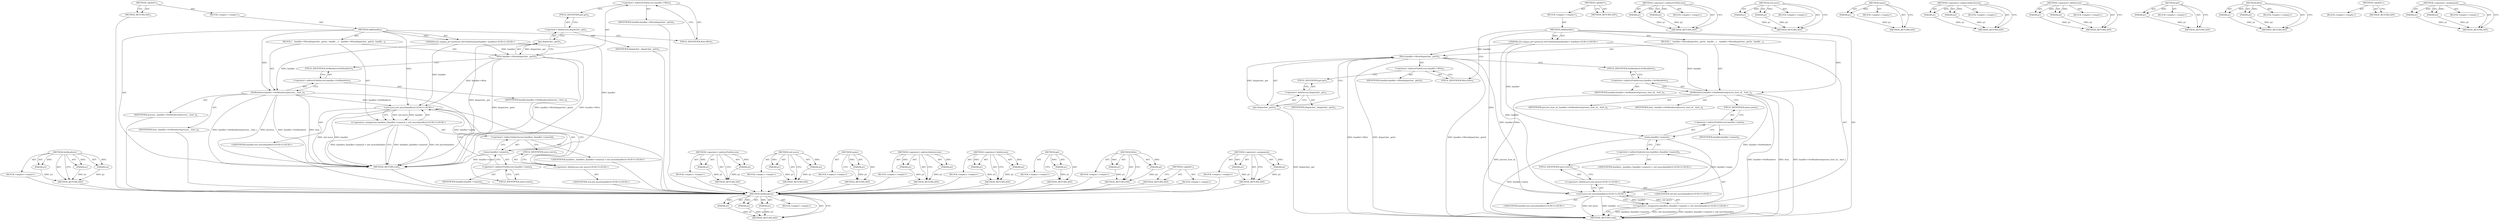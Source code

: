 digraph "&lt;operator&gt;.assignment" {
vulnerable_73 [label=<(METHOD,SetRenderer)>];
vulnerable_74 [label=<(PARAM,p1)>];
vulnerable_75 [label=<(PARAM,p2)>];
vulnerable_76 [label=<(PARAM,p3)>];
vulnerable_77 [label=<(BLOCK,&lt;empty&gt;,&lt;empty&gt;)>];
vulnerable_78 [label=<(METHOD_RETURN,ANY)>];
vulnerable_6 [label=<(METHOD,&lt;global&gt;)<SUB>1</SUB>>];
vulnerable_7 [label=<(BLOCK,&lt;empty&gt;,&lt;empty&gt;)<SUB>1</SUB>>];
vulnerable_8 [label=<(METHOD,AddHandler)<SUB>1</SUB>>];
vulnerable_9 [label="<(PARAM,std::unique_ptr&lt;protocol::DevToolsDomainHandler&gt; handler)<SUB>2</SUB>>"];
vulnerable_10 [label=<(BLOCK,{
   handler-&gt;Wire(dispatcher_.get());
  handle...,{
   handler-&gt;Wire(dispatcher_.get());
  handle...)<SUB>2</SUB>>];
vulnerable_11 [label=<(Wire,handler-&gt;Wire(dispatcher_.get()))<SUB>3</SUB>>];
vulnerable_12 [label=<(&lt;operator&gt;.indirectFieldAccess,handler-&gt;Wire)<SUB>3</SUB>>];
vulnerable_13 [label=<(IDENTIFIER,handler,handler-&gt;Wire(dispatcher_.get()))<SUB>3</SUB>>];
vulnerable_14 [label=<(FIELD_IDENTIFIER,Wire,Wire)<SUB>3</SUB>>];
vulnerable_15 [label=<(get,dispatcher_.get())<SUB>3</SUB>>];
vulnerable_16 [label=<(&lt;operator&gt;.fieldAccess,dispatcher_.get)<SUB>3</SUB>>];
vulnerable_17 [label=<(IDENTIFIER,dispatcher_,dispatcher_.get())<SUB>3</SUB>>];
vulnerable_18 [label=<(FIELD_IDENTIFIER,get,get)<SUB>3</SUB>>];
vulnerable_19 [label=<(SetRenderer,handler-&gt;SetRenderer(process_, host_))<SUB>4</SUB>>];
vulnerable_20 [label=<(&lt;operator&gt;.indirectFieldAccess,handler-&gt;SetRenderer)<SUB>4</SUB>>];
vulnerable_21 [label=<(IDENTIFIER,handler,handler-&gt;SetRenderer(process_, host_))<SUB>4</SUB>>];
vulnerable_22 [label=<(FIELD_IDENTIFIER,SetRenderer,SetRenderer)<SUB>4</SUB>>];
vulnerable_23 [label=<(IDENTIFIER,process_,handler-&gt;SetRenderer(process_, host_))<SUB>4</SUB>>];
vulnerable_24 [label=<(IDENTIFIER,host_,handler-&gt;SetRenderer(process_, host_))<SUB>4</SUB>>];
vulnerable_25 [label="<(&lt;operator&gt;.assignment,handlers_[handler-&gt;name()] = std::move(handler))<SUB>5</SUB>>"];
vulnerable_26 [label=<(&lt;operator&gt;.indirectIndexAccess,handlers_[handler-&gt;name()])<SUB>5</SUB>>];
vulnerable_27 [label="<(IDENTIFIER,handlers_,handlers_[handler-&gt;name()] = std::move(handler))<SUB>5</SUB>>"];
vulnerable_28 [label=<(name,handler-&gt;name())<SUB>5</SUB>>];
vulnerable_29 [label=<(&lt;operator&gt;.indirectFieldAccess,handler-&gt;name)<SUB>5</SUB>>];
vulnerable_30 [label=<(IDENTIFIER,handler,handler-&gt;name())<SUB>5</SUB>>];
vulnerable_31 [label=<(FIELD_IDENTIFIER,name,name)<SUB>5</SUB>>];
vulnerable_32 [label="<(std.move,std::move(handler))<SUB>5</SUB>>"];
vulnerable_33 [label="<(&lt;operator&gt;.fieldAccess,std::move)<SUB>5</SUB>>"];
vulnerable_34 [label="<(IDENTIFIER,std,std::move(handler))<SUB>5</SUB>>"];
vulnerable_35 [label=<(FIELD_IDENTIFIER,move,move)<SUB>5</SUB>>];
vulnerable_36 [label="<(IDENTIFIER,handler,std::move(handler))<SUB>5</SUB>>"];
vulnerable_37 [label=<(METHOD_RETURN,void)<SUB>1</SUB>>];
vulnerable_39 [label=<(METHOD_RETURN,ANY)<SUB>1</SUB>>];
vulnerable_59 [label=<(METHOD,&lt;operator&gt;.indirectFieldAccess)>];
vulnerable_60 [label=<(PARAM,p1)>];
vulnerable_61 [label=<(PARAM,p2)>];
vulnerable_62 [label=<(BLOCK,&lt;empty&gt;,&lt;empty&gt;)>];
vulnerable_63 [label=<(METHOD_RETURN,ANY)>];
vulnerable_93 [label=<(METHOD,std.move)>];
vulnerable_94 [label=<(PARAM,p1)>];
vulnerable_95 [label=<(PARAM,p2)>];
vulnerable_96 [label=<(BLOCK,&lt;empty&gt;,&lt;empty&gt;)>];
vulnerable_97 [label=<(METHOD_RETURN,ANY)>];
vulnerable_89 [label=<(METHOD,name)>];
vulnerable_90 [label=<(PARAM,p1)>];
vulnerable_91 [label=<(BLOCK,&lt;empty&gt;,&lt;empty&gt;)>];
vulnerable_92 [label=<(METHOD_RETURN,ANY)>];
vulnerable_84 [label=<(METHOD,&lt;operator&gt;.indirectIndexAccess)>];
vulnerable_85 [label=<(PARAM,p1)>];
vulnerable_86 [label=<(PARAM,p2)>];
vulnerable_87 [label=<(BLOCK,&lt;empty&gt;,&lt;empty&gt;)>];
vulnerable_88 [label=<(METHOD_RETURN,ANY)>];
vulnerable_68 [label=<(METHOD,&lt;operator&gt;.fieldAccess)>];
vulnerable_69 [label=<(PARAM,p1)>];
vulnerable_70 [label=<(PARAM,p2)>];
vulnerable_71 [label=<(BLOCK,&lt;empty&gt;,&lt;empty&gt;)>];
vulnerable_72 [label=<(METHOD_RETURN,ANY)>];
vulnerable_64 [label=<(METHOD,get)>];
vulnerable_65 [label=<(PARAM,p1)>];
vulnerable_66 [label=<(BLOCK,&lt;empty&gt;,&lt;empty&gt;)>];
vulnerable_67 [label=<(METHOD_RETURN,ANY)>];
vulnerable_54 [label=<(METHOD,Wire)>];
vulnerable_55 [label=<(PARAM,p1)>];
vulnerable_56 [label=<(PARAM,p2)>];
vulnerable_57 [label=<(BLOCK,&lt;empty&gt;,&lt;empty&gt;)>];
vulnerable_58 [label=<(METHOD_RETURN,ANY)>];
vulnerable_48 [label=<(METHOD,&lt;global&gt;)<SUB>1</SUB>>];
vulnerable_49 [label=<(BLOCK,&lt;empty&gt;,&lt;empty&gt;)>];
vulnerable_50 [label=<(METHOD_RETURN,ANY)>];
vulnerable_79 [label=<(METHOD,&lt;operator&gt;.assignment)>];
vulnerable_80 [label=<(PARAM,p1)>];
vulnerable_81 [label=<(PARAM,p2)>];
vulnerable_82 [label=<(BLOCK,&lt;empty&gt;,&lt;empty&gt;)>];
vulnerable_83 [label=<(METHOD_RETURN,ANY)>];
fixed_73 [label=<(METHOD,SetRenderer)>];
fixed_74 [label=<(PARAM,p1)>];
fixed_75 [label=<(PARAM,p2)>];
fixed_76 [label=<(PARAM,p3)>];
fixed_77 [label=<(BLOCK,&lt;empty&gt;,&lt;empty&gt;)>];
fixed_78 [label=<(METHOD_RETURN,ANY)>];
fixed_6 [label=<(METHOD,&lt;global&gt;)<SUB>1</SUB>>];
fixed_7 [label=<(BLOCK,&lt;empty&gt;,&lt;empty&gt;)<SUB>1</SUB>>];
fixed_8 [label=<(METHOD,AddHandler)<SUB>1</SUB>>];
fixed_9 [label="<(PARAM,std::unique_ptr&lt;protocol::DevToolsDomainHandler&gt; handler)<SUB>2</SUB>>"];
fixed_10 [label=<(BLOCK,{
   handler-&gt;Wire(dispatcher_.get());
  handle...,{
   handler-&gt;Wire(dispatcher_.get());
  handle...)<SUB>2</SUB>>];
fixed_11 [label=<(Wire,handler-&gt;Wire(dispatcher_.get()))<SUB>3</SUB>>];
fixed_12 [label=<(&lt;operator&gt;.indirectFieldAccess,handler-&gt;Wire)<SUB>3</SUB>>];
fixed_13 [label=<(IDENTIFIER,handler,handler-&gt;Wire(dispatcher_.get()))<SUB>3</SUB>>];
fixed_14 [label=<(FIELD_IDENTIFIER,Wire,Wire)<SUB>3</SUB>>];
fixed_15 [label=<(get,dispatcher_.get())<SUB>3</SUB>>];
fixed_16 [label=<(&lt;operator&gt;.fieldAccess,dispatcher_.get)<SUB>3</SUB>>];
fixed_17 [label=<(IDENTIFIER,dispatcher_,dispatcher_.get())<SUB>3</SUB>>];
fixed_18 [label=<(FIELD_IDENTIFIER,get,get)<SUB>3</SUB>>];
fixed_19 [label=<(SetRenderer,handler-&gt;SetRenderer(process_host_id_, host_))<SUB>4</SUB>>];
fixed_20 [label=<(&lt;operator&gt;.indirectFieldAccess,handler-&gt;SetRenderer)<SUB>4</SUB>>];
fixed_21 [label=<(IDENTIFIER,handler,handler-&gt;SetRenderer(process_host_id_, host_))<SUB>4</SUB>>];
fixed_22 [label=<(FIELD_IDENTIFIER,SetRenderer,SetRenderer)<SUB>4</SUB>>];
fixed_23 [label=<(IDENTIFIER,process_host_id_,handler-&gt;SetRenderer(process_host_id_, host_))<SUB>4</SUB>>];
fixed_24 [label=<(IDENTIFIER,host_,handler-&gt;SetRenderer(process_host_id_, host_))<SUB>4</SUB>>];
fixed_25 [label="<(&lt;operator&gt;.assignment,handlers_[handler-&gt;name()] = std::move(handler))<SUB>5</SUB>>"];
fixed_26 [label=<(&lt;operator&gt;.indirectIndexAccess,handlers_[handler-&gt;name()])<SUB>5</SUB>>];
fixed_27 [label="<(IDENTIFIER,handlers_,handlers_[handler-&gt;name()] = std::move(handler))<SUB>5</SUB>>"];
fixed_28 [label=<(name,handler-&gt;name())<SUB>5</SUB>>];
fixed_29 [label=<(&lt;operator&gt;.indirectFieldAccess,handler-&gt;name)<SUB>5</SUB>>];
fixed_30 [label=<(IDENTIFIER,handler,handler-&gt;name())<SUB>5</SUB>>];
fixed_31 [label=<(FIELD_IDENTIFIER,name,name)<SUB>5</SUB>>];
fixed_32 [label="<(std.move,std::move(handler))<SUB>5</SUB>>"];
fixed_33 [label="<(&lt;operator&gt;.fieldAccess,std::move)<SUB>5</SUB>>"];
fixed_34 [label="<(IDENTIFIER,std,std::move(handler))<SUB>5</SUB>>"];
fixed_35 [label=<(FIELD_IDENTIFIER,move,move)<SUB>5</SUB>>];
fixed_36 [label="<(IDENTIFIER,handler,std::move(handler))<SUB>5</SUB>>"];
fixed_37 [label=<(METHOD_RETURN,void)<SUB>1</SUB>>];
fixed_39 [label=<(METHOD_RETURN,ANY)<SUB>1</SUB>>];
fixed_59 [label=<(METHOD,&lt;operator&gt;.indirectFieldAccess)>];
fixed_60 [label=<(PARAM,p1)>];
fixed_61 [label=<(PARAM,p2)>];
fixed_62 [label=<(BLOCK,&lt;empty&gt;,&lt;empty&gt;)>];
fixed_63 [label=<(METHOD_RETURN,ANY)>];
fixed_93 [label=<(METHOD,std.move)>];
fixed_94 [label=<(PARAM,p1)>];
fixed_95 [label=<(PARAM,p2)>];
fixed_96 [label=<(BLOCK,&lt;empty&gt;,&lt;empty&gt;)>];
fixed_97 [label=<(METHOD_RETURN,ANY)>];
fixed_89 [label=<(METHOD,name)>];
fixed_90 [label=<(PARAM,p1)>];
fixed_91 [label=<(BLOCK,&lt;empty&gt;,&lt;empty&gt;)>];
fixed_92 [label=<(METHOD_RETURN,ANY)>];
fixed_84 [label=<(METHOD,&lt;operator&gt;.indirectIndexAccess)>];
fixed_85 [label=<(PARAM,p1)>];
fixed_86 [label=<(PARAM,p2)>];
fixed_87 [label=<(BLOCK,&lt;empty&gt;,&lt;empty&gt;)>];
fixed_88 [label=<(METHOD_RETURN,ANY)>];
fixed_68 [label=<(METHOD,&lt;operator&gt;.fieldAccess)>];
fixed_69 [label=<(PARAM,p1)>];
fixed_70 [label=<(PARAM,p2)>];
fixed_71 [label=<(BLOCK,&lt;empty&gt;,&lt;empty&gt;)>];
fixed_72 [label=<(METHOD_RETURN,ANY)>];
fixed_64 [label=<(METHOD,get)>];
fixed_65 [label=<(PARAM,p1)>];
fixed_66 [label=<(BLOCK,&lt;empty&gt;,&lt;empty&gt;)>];
fixed_67 [label=<(METHOD_RETURN,ANY)>];
fixed_54 [label=<(METHOD,Wire)>];
fixed_55 [label=<(PARAM,p1)>];
fixed_56 [label=<(PARAM,p2)>];
fixed_57 [label=<(BLOCK,&lt;empty&gt;,&lt;empty&gt;)>];
fixed_58 [label=<(METHOD_RETURN,ANY)>];
fixed_48 [label=<(METHOD,&lt;global&gt;)<SUB>1</SUB>>];
fixed_49 [label=<(BLOCK,&lt;empty&gt;,&lt;empty&gt;)>];
fixed_50 [label=<(METHOD_RETURN,ANY)>];
fixed_79 [label=<(METHOD,&lt;operator&gt;.assignment)>];
fixed_80 [label=<(PARAM,p1)>];
fixed_81 [label=<(PARAM,p2)>];
fixed_82 [label=<(BLOCK,&lt;empty&gt;,&lt;empty&gt;)>];
fixed_83 [label=<(METHOD_RETURN,ANY)>];
vulnerable_73 -> vulnerable_74  [key=0, label="AST: "];
vulnerable_73 -> vulnerable_74  [key=1, label="DDG: "];
vulnerable_73 -> vulnerable_77  [key=0, label="AST: "];
vulnerable_73 -> vulnerable_75  [key=0, label="AST: "];
vulnerable_73 -> vulnerable_75  [key=1, label="DDG: "];
vulnerable_73 -> vulnerable_78  [key=0, label="AST: "];
vulnerable_73 -> vulnerable_78  [key=1, label="CFG: "];
vulnerable_73 -> vulnerable_76  [key=0, label="AST: "];
vulnerable_73 -> vulnerable_76  [key=1, label="DDG: "];
vulnerable_74 -> vulnerable_78  [key=0, label="DDG: p1"];
vulnerable_75 -> vulnerable_78  [key=0, label="DDG: p2"];
vulnerable_76 -> vulnerable_78  [key=0, label="DDG: p3"];
vulnerable_77 -> fixed_73  [key=0];
vulnerable_78 -> fixed_73  [key=0];
vulnerable_6 -> vulnerable_7  [key=0, label="AST: "];
vulnerable_6 -> vulnerable_39  [key=0, label="AST: "];
vulnerable_6 -> vulnerable_39  [key=1, label="CFG: "];
vulnerable_7 -> vulnerable_8  [key=0, label="AST: "];
vulnerable_8 -> vulnerable_9  [key=0, label="AST: "];
vulnerable_8 -> vulnerable_9  [key=1, label="DDG: "];
vulnerable_8 -> vulnerable_10  [key=0, label="AST: "];
vulnerable_8 -> vulnerable_37  [key=0, label="AST: "];
vulnerable_8 -> vulnerable_14  [key=0, label="CFG: "];
vulnerable_8 -> vulnerable_19  [key=0, label="DDG: "];
vulnerable_8 -> vulnerable_32  [key=0, label="DDG: "];
vulnerable_9 -> vulnerable_11  [key=0, label="DDG: handler"];
vulnerable_9 -> vulnerable_19  [key=0, label="DDG: handler"];
vulnerable_9 -> vulnerable_32  [key=0, label="DDG: handler"];
vulnerable_9 -> vulnerable_28  [key=0, label="DDG: handler"];
vulnerable_10 -> vulnerable_11  [key=0, label="AST: "];
vulnerable_10 -> vulnerable_19  [key=0, label="AST: "];
vulnerable_10 -> vulnerable_25  [key=0, label="AST: "];
vulnerable_11 -> vulnerable_12  [key=0, label="AST: "];
vulnerable_11 -> vulnerable_15  [key=0, label="AST: "];
vulnerable_11 -> vulnerable_22  [key=0, label="CFG: "];
vulnerable_11 -> vulnerable_37  [key=0, label="DDG: handler-&gt;Wire"];
vulnerable_11 -> vulnerable_37  [key=1, label="DDG: dispatcher_.get()"];
vulnerable_11 -> vulnerable_37  [key=2, label="DDG: handler-&gt;Wire(dispatcher_.get())"];
vulnerable_11 -> vulnerable_32  [key=0, label="DDG: handler-&gt;Wire"];
vulnerable_12 -> vulnerable_13  [key=0, label="AST: "];
vulnerable_12 -> vulnerable_14  [key=0, label="AST: "];
vulnerable_12 -> vulnerable_18  [key=0, label="CFG: "];
vulnerable_13 -> fixed_73  [key=0];
vulnerable_14 -> vulnerable_12  [key=0, label="CFG: "];
vulnerable_15 -> vulnerable_16  [key=0, label="AST: "];
vulnerable_15 -> vulnerable_11  [key=0, label="CFG: "];
vulnerable_15 -> vulnerable_11  [key=1, label="DDG: dispatcher_.get"];
vulnerable_15 -> vulnerable_37  [key=0, label="DDG: dispatcher_.get"];
vulnerable_16 -> vulnerable_17  [key=0, label="AST: "];
vulnerable_16 -> vulnerable_18  [key=0, label="AST: "];
vulnerable_16 -> vulnerable_15  [key=0, label="CFG: "];
vulnerable_17 -> fixed_73  [key=0];
vulnerable_18 -> vulnerable_16  [key=0, label="CFG: "];
vulnerable_19 -> vulnerable_20  [key=0, label="AST: "];
vulnerable_19 -> vulnerable_23  [key=0, label="AST: "];
vulnerable_19 -> vulnerable_24  [key=0, label="AST: "];
vulnerable_19 -> vulnerable_31  [key=0, label="CFG: "];
vulnerable_19 -> vulnerable_37  [key=0, label="DDG: handler-&gt;SetRenderer"];
vulnerable_19 -> vulnerable_37  [key=1, label="DDG: host_"];
vulnerable_19 -> vulnerable_37  [key=2, label="DDG: handler-&gt;SetRenderer(process_, host_)"];
vulnerable_19 -> vulnerable_37  [key=3, label="DDG: process_"];
vulnerable_19 -> vulnerable_32  [key=0, label="DDG: handler-&gt;SetRenderer"];
vulnerable_20 -> vulnerable_21  [key=0, label="AST: "];
vulnerable_20 -> vulnerable_22  [key=0, label="AST: "];
vulnerable_20 -> vulnerable_19  [key=0, label="CFG: "];
vulnerable_21 -> fixed_73  [key=0];
vulnerable_22 -> vulnerable_20  [key=0, label="CFG: "];
vulnerable_23 -> fixed_73  [key=0];
vulnerable_24 -> fixed_73  [key=0];
vulnerable_25 -> vulnerable_26  [key=0, label="AST: "];
vulnerable_25 -> vulnerable_32  [key=0, label="AST: "];
vulnerable_25 -> vulnerable_37  [key=0, label="CFG: "];
vulnerable_25 -> vulnerable_37  [key=1, label="DDG: handlers_[handler-&gt;name()]"];
vulnerable_25 -> vulnerable_37  [key=2, label="DDG: std::move(handler)"];
vulnerable_25 -> vulnerable_37  [key=3, label="DDG: handlers_[handler-&gt;name()] = std::move(handler)"];
vulnerable_26 -> vulnerable_27  [key=0, label="AST: "];
vulnerable_26 -> vulnerable_28  [key=0, label="AST: "];
vulnerable_26 -> vulnerable_35  [key=0, label="CFG: "];
vulnerable_27 -> fixed_73  [key=0];
vulnerable_28 -> vulnerable_29  [key=0, label="AST: "];
vulnerable_28 -> vulnerable_26  [key=0, label="CFG: "];
vulnerable_28 -> vulnerable_37  [key=0, label="DDG: handler-&gt;name"];
vulnerable_28 -> vulnerable_32  [key=0, label="DDG: handler-&gt;name"];
vulnerable_29 -> vulnerable_30  [key=0, label="AST: "];
vulnerable_29 -> vulnerable_31  [key=0, label="AST: "];
vulnerable_29 -> vulnerable_28  [key=0, label="CFG: "];
vulnerable_30 -> fixed_73  [key=0];
vulnerable_31 -> vulnerable_29  [key=0, label="CFG: "];
vulnerable_32 -> vulnerable_33  [key=0, label="AST: "];
vulnerable_32 -> vulnerable_36  [key=0, label="AST: "];
vulnerable_32 -> vulnerable_25  [key=0, label="CFG: "];
vulnerable_32 -> vulnerable_25  [key=1, label="DDG: std::move"];
vulnerable_32 -> vulnerable_25  [key=2, label="DDG: handler"];
vulnerable_32 -> vulnerable_37  [key=0, label="DDG: std::move"];
vulnerable_32 -> vulnerable_37  [key=1, label="DDG: handler"];
vulnerable_33 -> vulnerable_34  [key=0, label="AST: "];
vulnerable_33 -> vulnerable_35  [key=0, label="AST: "];
vulnerable_33 -> vulnerable_32  [key=0, label="CFG: "];
vulnerable_34 -> fixed_73  [key=0];
vulnerable_35 -> vulnerable_33  [key=0, label="CFG: "];
vulnerable_36 -> fixed_73  [key=0];
vulnerable_37 -> fixed_73  [key=0];
vulnerable_39 -> fixed_73  [key=0];
vulnerable_59 -> vulnerable_60  [key=0, label="AST: "];
vulnerable_59 -> vulnerable_60  [key=1, label="DDG: "];
vulnerable_59 -> vulnerable_62  [key=0, label="AST: "];
vulnerable_59 -> vulnerable_61  [key=0, label="AST: "];
vulnerable_59 -> vulnerable_61  [key=1, label="DDG: "];
vulnerable_59 -> vulnerable_63  [key=0, label="AST: "];
vulnerable_59 -> vulnerable_63  [key=1, label="CFG: "];
vulnerable_60 -> vulnerable_63  [key=0, label="DDG: p1"];
vulnerable_61 -> vulnerable_63  [key=0, label="DDG: p2"];
vulnerable_62 -> fixed_73  [key=0];
vulnerable_63 -> fixed_73  [key=0];
vulnerable_93 -> vulnerable_94  [key=0, label="AST: "];
vulnerable_93 -> vulnerable_94  [key=1, label="DDG: "];
vulnerable_93 -> vulnerable_96  [key=0, label="AST: "];
vulnerable_93 -> vulnerable_95  [key=0, label="AST: "];
vulnerable_93 -> vulnerable_95  [key=1, label="DDG: "];
vulnerable_93 -> vulnerable_97  [key=0, label="AST: "];
vulnerable_93 -> vulnerable_97  [key=1, label="CFG: "];
vulnerable_94 -> vulnerable_97  [key=0, label="DDG: p1"];
vulnerable_95 -> vulnerable_97  [key=0, label="DDG: p2"];
vulnerable_96 -> fixed_73  [key=0];
vulnerable_97 -> fixed_73  [key=0];
vulnerable_89 -> vulnerable_90  [key=0, label="AST: "];
vulnerable_89 -> vulnerable_90  [key=1, label="DDG: "];
vulnerable_89 -> vulnerable_91  [key=0, label="AST: "];
vulnerable_89 -> vulnerable_92  [key=0, label="AST: "];
vulnerable_89 -> vulnerable_92  [key=1, label="CFG: "];
vulnerable_90 -> vulnerable_92  [key=0, label="DDG: p1"];
vulnerable_91 -> fixed_73  [key=0];
vulnerable_92 -> fixed_73  [key=0];
vulnerable_84 -> vulnerable_85  [key=0, label="AST: "];
vulnerable_84 -> vulnerable_85  [key=1, label="DDG: "];
vulnerable_84 -> vulnerable_87  [key=0, label="AST: "];
vulnerable_84 -> vulnerable_86  [key=0, label="AST: "];
vulnerable_84 -> vulnerable_86  [key=1, label="DDG: "];
vulnerable_84 -> vulnerable_88  [key=0, label="AST: "];
vulnerable_84 -> vulnerable_88  [key=1, label="CFG: "];
vulnerable_85 -> vulnerable_88  [key=0, label="DDG: p1"];
vulnerable_86 -> vulnerable_88  [key=0, label="DDG: p2"];
vulnerable_87 -> fixed_73  [key=0];
vulnerable_88 -> fixed_73  [key=0];
vulnerable_68 -> vulnerable_69  [key=0, label="AST: "];
vulnerable_68 -> vulnerable_69  [key=1, label="DDG: "];
vulnerable_68 -> vulnerable_71  [key=0, label="AST: "];
vulnerable_68 -> vulnerable_70  [key=0, label="AST: "];
vulnerable_68 -> vulnerable_70  [key=1, label="DDG: "];
vulnerable_68 -> vulnerable_72  [key=0, label="AST: "];
vulnerable_68 -> vulnerable_72  [key=1, label="CFG: "];
vulnerable_69 -> vulnerable_72  [key=0, label="DDG: p1"];
vulnerable_70 -> vulnerable_72  [key=0, label="DDG: p2"];
vulnerable_71 -> fixed_73  [key=0];
vulnerable_72 -> fixed_73  [key=0];
vulnerable_64 -> vulnerable_65  [key=0, label="AST: "];
vulnerable_64 -> vulnerable_65  [key=1, label="DDG: "];
vulnerable_64 -> vulnerable_66  [key=0, label="AST: "];
vulnerable_64 -> vulnerable_67  [key=0, label="AST: "];
vulnerable_64 -> vulnerable_67  [key=1, label="CFG: "];
vulnerable_65 -> vulnerable_67  [key=0, label="DDG: p1"];
vulnerable_66 -> fixed_73  [key=0];
vulnerable_67 -> fixed_73  [key=0];
vulnerable_54 -> vulnerable_55  [key=0, label="AST: "];
vulnerable_54 -> vulnerable_55  [key=1, label="DDG: "];
vulnerable_54 -> vulnerable_57  [key=0, label="AST: "];
vulnerable_54 -> vulnerable_56  [key=0, label="AST: "];
vulnerable_54 -> vulnerable_56  [key=1, label="DDG: "];
vulnerable_54 -> vulnerable_58  [key=0, label="AST: "];
vulnerable_54 -> vulnerable_58  [key=1, label="CFG: "];
vulnerable_55 -> vulnerable_58  [key=0, label="DDG: p1"];
vulnerable_56 -> vulnerable_58  [key=0, label="DDG: p2"];
vulnerable_57 -> fixed_73  [key=0];
vulnerable_58 -> fixed_73  [key=0];
vulnerable_48 -> vulnerable_49  [key=0, label="AST: "];
vulnerable_48 -> vulnerable_50  [key=0, label="AST: "];
vulnerable_48 -> vulnerable_50  [key=1, label="CFG: "];
vulnerable_49 -> fixed_73  [key=0];
vulnerable_50 -> fixed_73  [key=0];
vulnerable_79 -> vulnerable_80  [key=0, label="AST: "];
vulnerable_79 -> vulnerable_80  [key=1, label="DDG: "];
vulnerable_79 -> vulnerable_82  [key=0, label="AST: "];
vulnerable_79 -> vulnerable_81  [key=0, label="AST: "];
vulnerable_79 -> vulnerable_81  [key=1, label="DDG: "];
vulnerable_79 -> vulnerable_83  [key=0, label="AST: "];
vulnerable_79 -> vulnerable_83  [key=1, label="CFG: "];
vulnerable_80 -> vulnerable_83  [key=0, label="DDG: p1"];
vulnerable_81 -> vulnerable_83  [key=0, label="DDG: p2"];
vulnerable_82 -> fixed_73  [key=0];
vulnerable_83 -> fixed_73  [key=0];
fixed_73 -> fixed_74  [key=0, label="AST: "];
fixed_73 -> fixed_74  [key=1, label="DDG: "];
fixed_73 -> fixed_77  [key=0, label="AST: "];
fixed_73 -> fixed_75  [key=0, label="AST: "];
fixed_73 -> fixed_75  [key=1, label="DDG: "];
fixed_73 -> fixed_78  [key=0, label="AST: "];
fixed_73 -> fixed_78  [key=1, label="CFG: "];
fixed_73 -> fixed_76  [key=0, label="AST: "];
fixed_73 -> fixed_76  [key=1, label="DDG: "];
fixed_74 -> fixed_78  [key=0, label="DDG: p1"];
fixed_75 -> fixed_78  [key=0, label="DDG: p2"];
fixed_76 -> fixed_78  [key=0, label="DDG: p3"];
fixed_6 -> fixed_7  [key=0, label="AST: "];
fixed_6 -> fixed_39  [key=0, label="AST: "];
fixed_6 -> fixed_39  [key=1, label="CFG: "];
fixed_7 -> fixed_8  [key=0, label="AST: "];
fixed_8 -> fixed_9  [key=0, label="AST: "];
fixed_8 -> fixed_9  [key=1, label="DDG: "];
fixed_8 -> fixed_10  [key=0, label="AST: "];
fixed_8 -> fixed_37  [key=0, label="AST: "];
fixed_8 -> fixed_14  [key=0, label="CFG: "];
fixed_8 -> fixed_19  [key=0, label="DDG: "];
fixed_8 -> fixed_32  [key=0, label="DDG: "];
fixed_9 -> fixed_11  [key=0, label="DDG: handler"];
fixed_9 -> fixed_19  [key=0, label="DDG: handler"];
fixed_9 -> fixed_32  [key=0, label="DDG: handler"];
fixed_9 -> fixed_28  [key=0, label="DDG: handler"];
fixed_10 -> fixed_11  [key=0, label="AST: "];
fixed_10 -> fixed_19  [key=0, label="AST: "];
fixed_10 -> fixed_25  [key=0, label="AST: "];
fixed_11 -> fixed_12  [key=0, label="AST: "];
fixed_11 -> fixed_15  [key=0, label="AST: "];
fixed_11 -> fixed_22  [key=0, label="CFG: "];
fixed_11 -> fixed_37  [key=0, label="DDG: handler-&gt;Wire"];
fixed_11 -> fixed_37  [key=1, label="DDG: dispatcher_.get()"];
fixed_11 -> fixed_37  [key=2, label="DDG: handler-&gt;Wire(dispatcher_.get())"];
fixed_11 -> fixed_32  [key=0, label="DDG: handler-&gt;Wire"];
fixed_12 -> fixed_13  [key=0, label="AST: "];
fixed_12 -> fixed_14  [key=0, label="AST: "];
fixed_12 -> fixed_18  [key=0, label="CFG: "];
fixed_14 -> fixed_12  [key=0, label="CFG: "];
fixed_15 -> fixed_16  [key=0, label="AST: "];
fixed_15 -> fixed_11  [key=0, label="CFG: "];
fixed_15 -> fixed_11  [key=1, label="DDG: dispatcher_.get"];
fixed_15 -> fixed_37  [key=0, label="DDG: dispatcher_.get"];
fixed_16 -> fixed_17  [key=0, label="AST: "];
fixed_16 -> fixed_18  [key=0, label="AST: "];
fixed_16 -> fixed_15  [key=0, label="CFG: "];
fixed_18 -> fixed_16  [key=0, label="CFG: "];
fixed_19 -> fixed_20  [key=0, label="AST: "];
fixed_19 -> fixed_23  [key=0, label="AST: "];
fixed_19 -> fixed_24  [key=0, label="AST: "];
fixed_19 -> fixed_31  [key=0, label="CFG: "];
fixed_19 -> fixed_37  [key=0, label="DDG: handler-&gt;SetRenderer"];
fixed_19 -> fixed_37  [key=1, label="DDG: host_"];
fixed_19 -> fixed_37  [key=2, label="DDG: handler-&gt;SetRenderer(process_host_id_, host_)"];
fixed_19 -> fixed_37  [key=3, label="DDG: process_host_id_"];
fixed_19 -> fixed_32  [key=0, label="DDG: handler-&gt;SetRenderer"];
fixed_20 -> fixed_21  [key=0, label="AST: "];
fixed_20 -> fixed_22  [key=0, label="AST: "];
fixed_20 -> fixed_19  [key=0, label="CFG: "];
fixed_22 -> fixed_20  [key=0, label="CFG: "];
fixed_25 -> fixed_26  [key=0, label="AST: "];
fixed_25 -> fixed_32  [key=0, label="AST: "];
fixed_25 -> fixed_37  [key=0, label="CFG: "];
fixed_25 -> fixed_37  [key=1, label="DDG: handlers_[handler-&gt;name()]"];
fixed_25 -> fixed_37  [key=2, label="DDG: std::move(handler)"];
fixed_25 -> fixed_37  [key=3, label="DDG: handlers_[handler-&gt;name()] = std::move(handler)"];
fixed_26 -> fixed_27  [key=0, label="AST: "];
fixed_26 -> fixed_28  [key=0, label="AST: "];
fixed_26 -> fixed_35  [key=0, label="CFG: "];
fixed_28 -> fixed_29  [key=0, label="AST: "];
fixed_28 -> fixed_26  [key=0, label="CFG: "];
fixed_28 -> fixed_37  [key=0, label="DDG: handler-&gt;name"];
fixed_28 -> fixed_32  [key=0, label="DDG: handler-&gt;name"];
fixed_29 -> fixed_30  [key=0, label="AST: "];
fixed_29 -> fixed_31  [key=0, label="AST: "];
fixed_29 -> fixed_28  [key=0, label="CFG: "];
fixed_31 -> fixed_29  [key=0, label="CFG: "];
fixed_32 -> fixed_33  [key=0, label="AST: "];
fixed_32 -> fixed_36  [key=0, label="AST: "];
fixed_32 -> fixed_25  [key=0, label="CFG: "];
fixed_32 -> fixed_25  [key=1, label="DDG: std::move"];
fixed_32 -> fixed_25  [key=2, label="DDG: handler"];
fixed_32 -> fixed_37  [key=0, label="DDG: std::move"];
fixed_32 -> fixed_37  [key=1, label="DDG: handler"];
fixed_33 -> fixed_34  [key=0, label="AST: "];
fixed_33 -> fixed_35  [key=0, label="AST: "];
fixed_33 -> fixed_32  [key=0, label="CFG: "];
fixed_35 -> fixed_33  [key=0, label="CFG: "];
fixed_59 -> fixed_60  [key=0, label="AST: "];
fixed_59 -> fixed_60  [key=1, label="DDG: "];
fixed_59 -> fixed_62  [key=0, label="AST: "];
fixed_59 -> fixed_61  [key=0, label="AST: "];
fixed_59 -> fixed_61  [key=1, label="DDG: "];
fixed_59 -> fixed_63  [key=0, label="AST: "];
fixed_59 -> fixed_63  [key=1, label="CFG: "];
fixed_60 -> fixed_63  [key=0, label="DDG: p1"];
fixed_61 -> fixed_63  [key=0, label="DDG: p2"];
fixed_93 -> fixed_94  [key=0, label="AST: "];
fixed_93 -> fixed_94  [key=1, label="DDG: "];
fixed_93 -> fixed_96  [key=0, label="AST: "];
fixed_93 -> fixed_95  [key=0, label="AST: "];
fixed_93 -> fixed_95  [key=1, label="DDG: "];
fixed_93 -> fixed_97  [key=0, label="AST: "];
fixed_93 -> fixed_97  [key=1, label="CFG: "];
fixed_94 -> fixed_97  [key=0, label="DDG: p1"];
fixed_95 -> fixed_97  [key=0, label="DDG: p2"];
fixed_89 -> fixed_90  [key=0, label="AST: "];
fixed_89 -> fixed_90  [key=1, label="DDG: "];
fixed_89 -> fixed_91  [key=0, label="AST: "];
fixed_89 -> fixed_92  [key=0, label="AST: "];
fixed_89 -> fixed_92  [key=1, label="CFG: "];
fixed_90 -> fixed_92  [key=0, label="DDG: p1"];
fixed_84 -> fixed_85  [key=0, label="AST: "];
fixed_84 -> fixed_85  [key=1, label="DDG: "];
fixed_84 -> fixed_87  [key=0, label="AST: "];
fixed_84 -> fixed_86  [key=0, label="AST: "];
fixed_84 -> fixed_86  [key=1, label="DDG: "];
fixed_84 -> fixed_88  [key=0, label="AST: "];
fixed_84 -> fixed_88  [key=1, label="CFG: "];
fixed_85 -> fixed_88  [key=0, label="DDG: p1"];
fixed_86 -> fixed_88  [key=0, label="DDG: p2"];
fixed_68 -> fixed_69  [key=0, label="AST: "];
fixed_68 -> fixed_69  [key=1, label="DDG: "];
fixed_68 -> fixed_71  [key=0, label="AST: "];
fixed_68 -> fixed_70  [key=0, label="AST: "];
fixed_68 -> fixed_70  [key=1, label="DDG: "];
fixed_68 -> fixed_72  [key=0, label="AST: "];
fixed_68 -> fixed_72  [key=1, label="CFG: "];
fixed_69 -> fixed_72  [key=0, label="DDG: p1"];
fixed_70 -> fixed_72  [key=0, label="DDG: p2"];
fixed_64 -> fixed_65  [key=0, label="AST: "];
fixed_64 -> fixed_65  [key=1, label="DDG: "];
fixed_64 -> fixed_66  [key=0, label="AST: "];
fixed_64 -> fixed_67  [key=0, label="AST: "];
fixed_64 -> fixed_67  [key=1, label="CFG: "];
fixed_65 -> fixed_67  [key=0, label="DDG: p1"];
fixed_54 -> fixed_55  [key=0, label="AST: "];
fixed_54 -> fixed_55  [key=1, label="DDG: "];
fixed_54 -> fixed_57  [key=0, label="AST: "];
fixed_54 -> fixed_56  [key=0, label="AST: "];
fixed_54 -> fixed_56  [key=1, label="DDG: "];
fixed_54 -> fixed_58  [key=0, label="AST: "];
fixed_54 -> fixed_58  [key=1, label="CFG: "];
fixed_55 -> fixed_58  [key=0, label="DDG: p1"];
fixed_56 -> fixed_58  [key=0, label="DDG: p2"];
fixed_48 -> fixed_49  [key=0, label="AST: "];
fixed_48 -> fixed_50  [key=0, label="AST: "];
fixed_48 -> fixed_50  [key=1, label="CFG: "];
fixed_79 -> fixed_80  [key=0, label="AST: "];
fixed_79 -> fixed_80  [key=1, label="DDG: "];
fixed_79 -> fixed_82  [key=0, label="AST: "];
fixed_79 -> fixed_81  [key=0, label="AST: "];
fixed_79 -> fixed_81  [key=1, label="DDG: "];
fixed_79 -> fixed_83  [key=0, label="AST: "];
fixed_79 -> fixed_83  [key=1, label="CFG: "];
fixed_80 -> fixed_83  [key=0, label="DDG: p1"];
fixed_81 -> fixed_83  [key=0, label="DDG: p2"];
}
